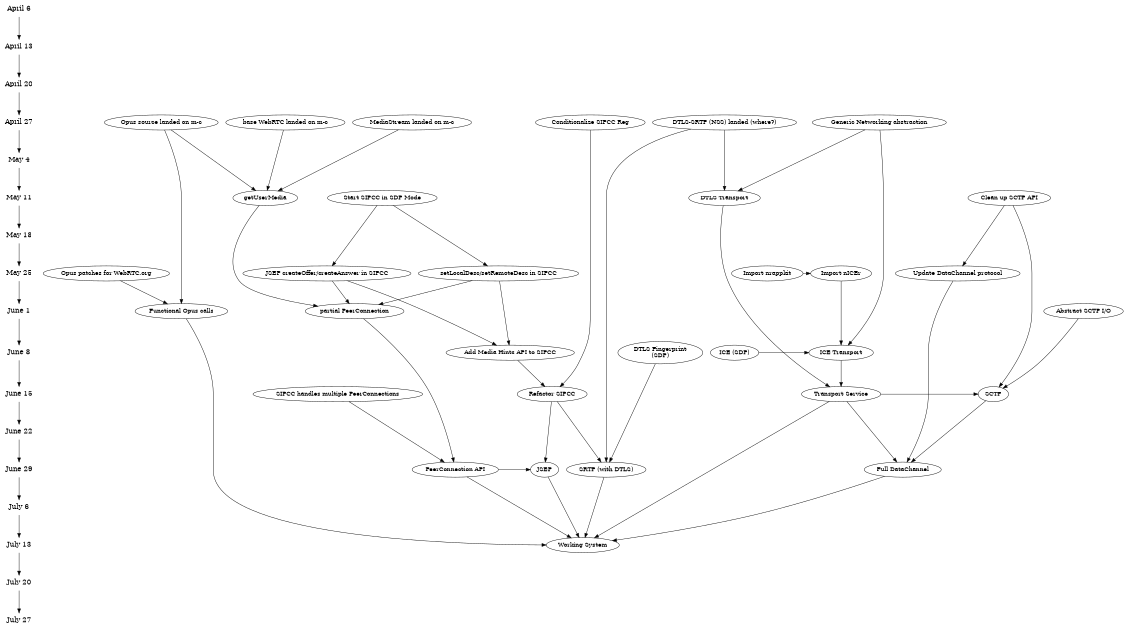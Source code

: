 digraph G {
ranksep=.75; size = "7.5,7.5";
{
node [shape=plaintext, fontsize=16]; /* the time-line graph */ 
     "April 6" -> "April 13"-> "April 20"-> "April 27"-> "May 4"-> "May 11"-> "May 18"-> "May 25"-> "June 1"-> "June 8"-> "June 15"-> "June 22"-> "June 29"-> "July 6"-> "July 13"-> "July 20"-> "July 27"
}

	{rank = same; "April 27";
	   webrtc [label = "base WebRTC landed on m-c"];
	   mediastream [label = "MediaStream landed on m-c"];
	   genericio [label = "Generic Networking abstraction"]
	   dtlssrtp [label = "DTLS-SRTP (NSS) landed (where?)"]
	   sipccnoreg [ label = "Conditionalize SIPCC Reg"]
	   opussrc [label = "Opus source landed on m-c"]
        }

	{rank = same; "May 11";
	   getusermedia [label = "getUserMedia"]
	   dtlstransport [label = "DTLS Transport" ];
	   sctpupdate [label = "Clean up SCTP API"];
	   sipccsdp [ label = "Start SIPCC in SDP Mode"];
	}
	dtlssrtp -> dtlstransport
	genericio -> dtlstransport
	opussrc -> getusermedia
	
	{rank = same; "May 25";
	   nicer [label = "Import nICEr"];
	   nrappkit [label = "Import nrappkit"];
           sipccjsep [ label = "JSEP createOffer/createAnswer in SIPCC"];
	   sipccsetdesc [ label = "setLocalDesc/setRemoteDesc in SIPCC"];
	   datachannelupdate [label = "Update DataChannel protocol"];
	   opuswebrtc [label = "Opus patches for WebRTC.org"];
        }	   	   
	nrappkit -> nicer
        sipccsdp -> sipccjsep
        sipccsdp->sipccsetdesc

	{rank = same; "June 1";
	   peerconnection_first [label = "partial PeerConnection"];
	   sctpio [ label = "Abstract SCTP I/O"]
	   opus [ label = "Functional Opus calls"];
        }
	sipccjsep -> peerconnection_first
	sipccsetdesc -> peerconnection_first
	getusermedia -> peerconnection_first
	opussrc -> opus
	opuswebrtc -> opus

	{rank = same; "June 8";
	   icetransport [ label = "ICE Transport"];
	   dtlsfingerprint [ label = "DTLS Fingerprint\n(SDP)"];
	   iceparams [label = "ICE (SDP)"];
           sipccmediahints [ label = "Add Media Hints API to SIPCC"];
	}

	nicer -> icetransport
        sipccjsep -> sipccmediahints
        sipccsetdesc -> sipccmediahints
	genericio -> icetransport
	iceparams -> icetransport

	{rank = same; "June 15";
	   transport [label = "Transport Service"];
	   sctp [label = "SCTP"];
	   sipccrefactor [label = "Refactor SIPCC"];
           sipccmultipeerconn [label = "SIPCC handles multiple PeerConnections"]
	 } 
	 sipccnoreg -> sipccrefactor
	 sipccmediahints -> sipccrefactor
	 sipccrefactor -> "JSEP"
	 dtlstransport -> transport
	 icetransport -> transport

        {rank = same; "June 29"; 
	   peerconnection [label = "PeerConnection API"]; JSEP;
	   datachannel [label = "Full DataChannel"];
	   srtp [label = "SRTP (with DTLS)"] }
        dtlsfingerprint -> srtp
	dtlssrtp -> srtp
	sipccrefactor -> srtp
        sipccmultipeerconn -> peerconnection

        {rank = same; "July 13"; 
	   working [ label = "Working System" ] }
	
        mediastream->getusermedia
	webrtc->getusermedia
	
	transport -> working
	transport -> datachannel
	peerconnection_first -> peerconnection
	peerconnection -> working
	peerconnection -> "JSEP"
	"JSEP" -> working
	sctpio-> sctp
	sctpupdate -> sctp
	sctpupdate -> datachannelupdate
	datachannelupdate -> datachannel
	sctp -> datachannel
	transport ->sctp
	datachannel -> working
	srtp -> working

	opus -> working
}
